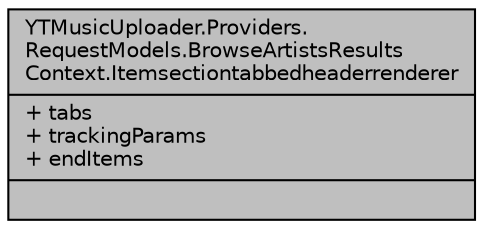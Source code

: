 digraph "YTMusicUploader.Providers.RequestModels.BrowseArtistsResultsContext.Itemsectiontabbedheaderrenderer"
{
 // LATEX_PDF_SIZE
  edge [fontname="Helvetica",fontsize="10",labelfontname="Helvetica",labelfontsize="10"];
  node [fontname="Helvetica",fontsize="10",shape=record];
  Node1 [label="{YTMusicUploader.Providers.\lRequestModels.BrowseArtistsResults\lContext.Itemsectiontabbedheaderrenderer\n|+ tabs\l+ trackingParams\l+ endItems\l|}",height=0.2,width=0.4,color="black", fillcolor="grey75", style="filled", fontcolor="black",tooltip=" "];
}
